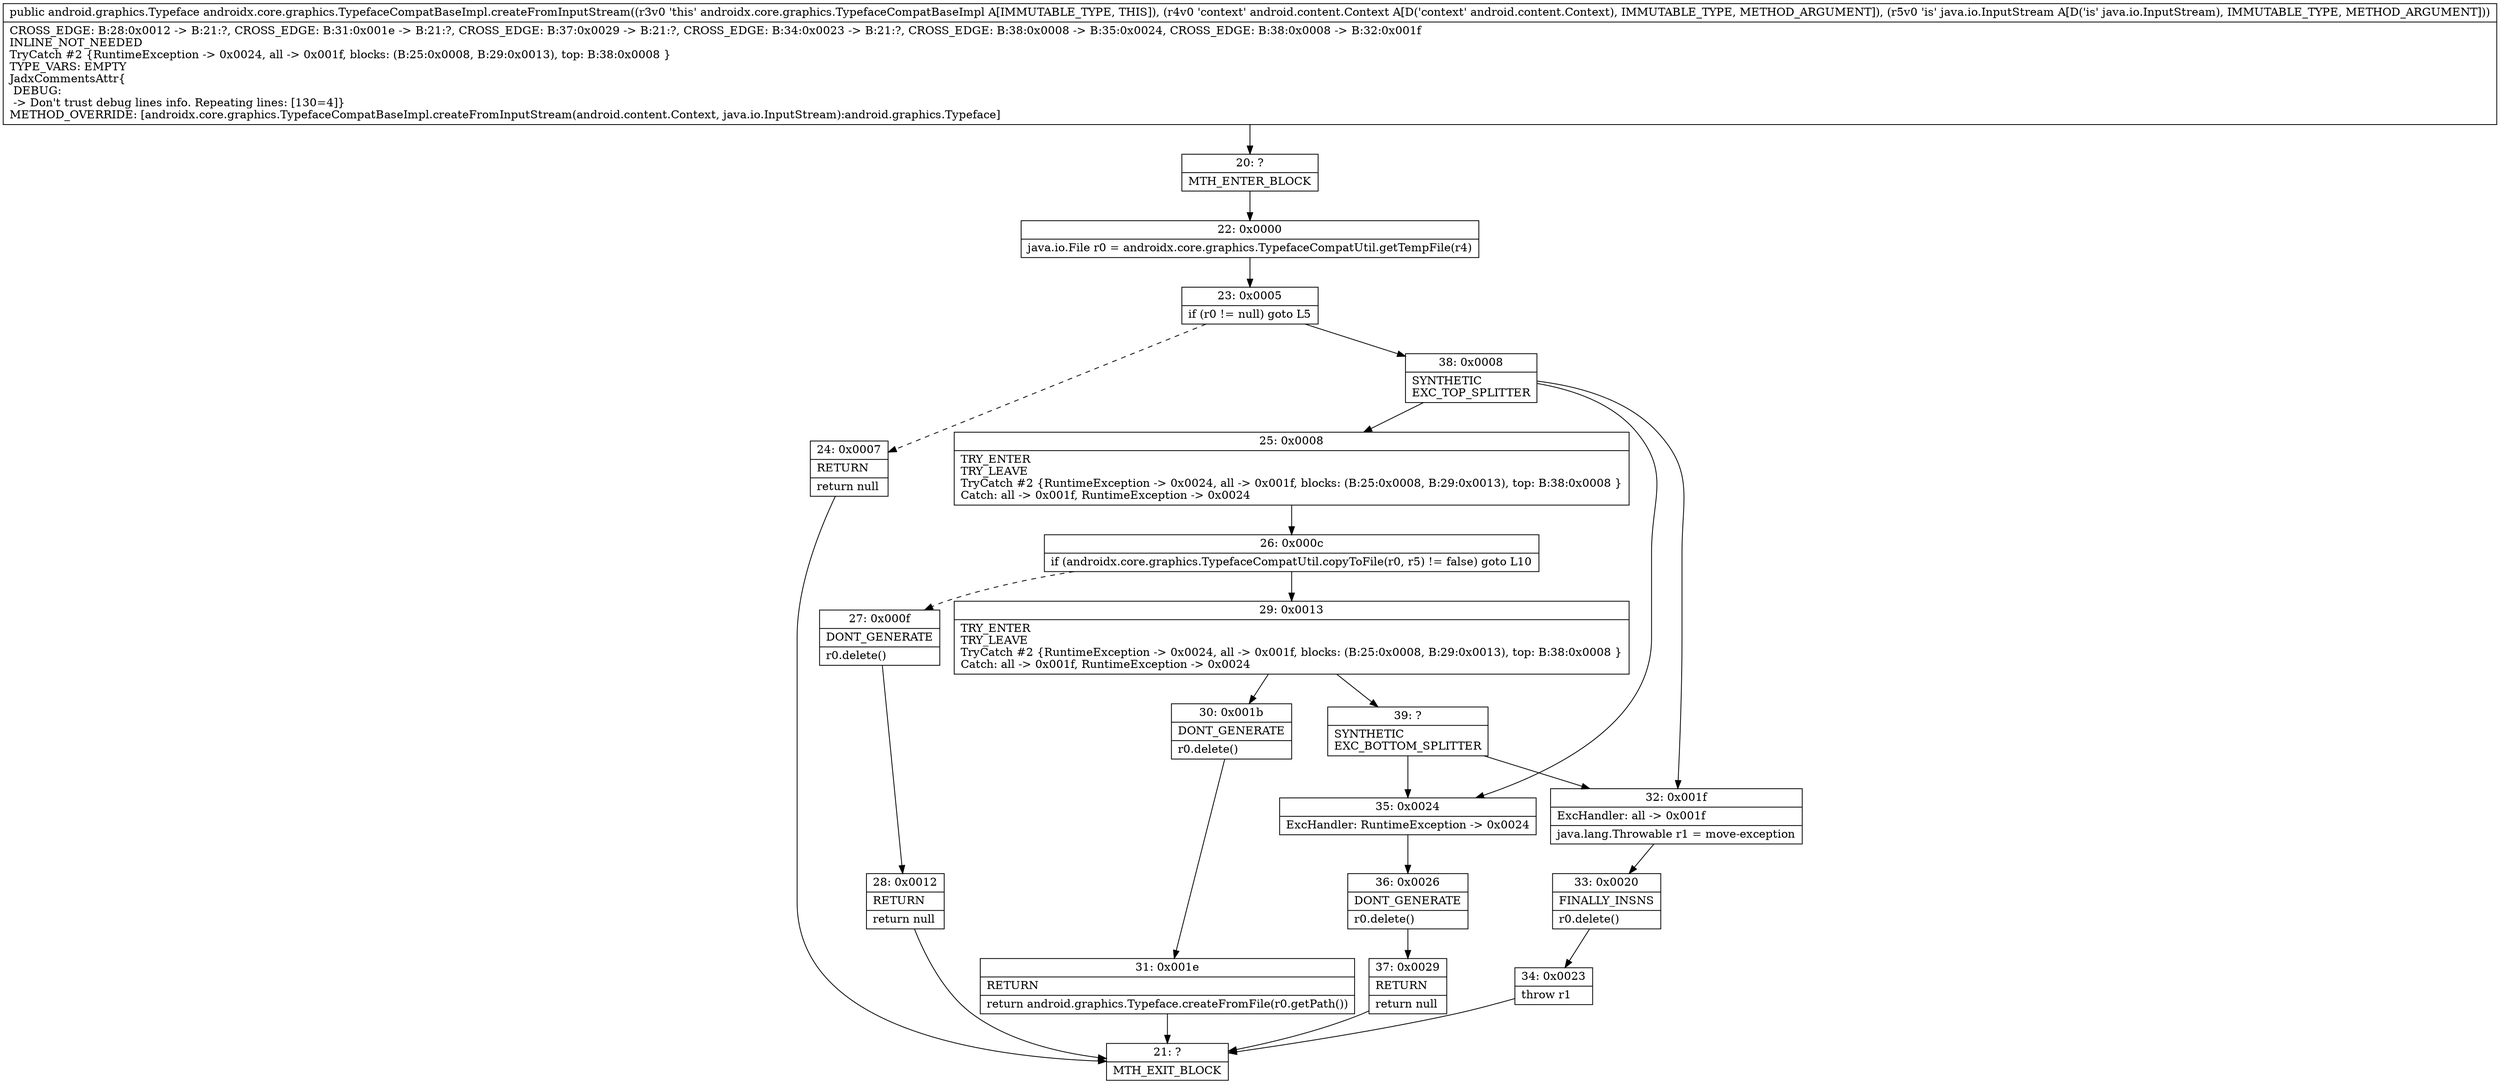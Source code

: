 digraph "CFG forandroidx.core.graphics.TypefaceCompatBaseImpl.createFromInputStream(Landroid\/content\/Context;Ljava\/io\/InputStream;)Landroid\/graphics\/Typeface;" {
Node_20 [shape=record,label="{20\:\ ?|MTH_ENTER_BLOCK\l}"];
Node_22 [shape=record,label="{22\:\ 0x0000|java.io.File r0 = androidx.core.graphics.TypefaceCompatUtil.getTempFile(r4)\l}"];
Node_23 [shape=record,label="{23\:\ 0x0005|if (r0 != null) goto L5\l}"];
Node_24 [shape=record,label="{24\:\ 0x0007|RETURN\l|return null\l}"];
Node_21 [shape=record,label="{21\:\ ?|MTH_EXIT_BLOCK\l}"];
Node_38 [shape=record,label="{38\:\ 0x0008|SYNTHETIC\lEXC_TOP_SPLITTER\l}"];
Node_25 [shape=record,label="{25\:\ 0x0008|TRY_ENTER\lTRY_LEAVE\lTryCatch #2 \{RuntimeException \-\> 0x0024, all \-\> 0x001f, blocks: (B:25:0x0008, B:29:0x0013), top: B:38:0x0008 \}\lCatch: all \-\> 0x001f, RuntimeException \-\> 0x0024\l}"];
Node_26 [shape=record,label="{26\:\ 0x000c|if (androidx.core.graphics.TypefaceCompatUtil.copyToFile(r0, r5) != false) goto L10\l}"];
Node_27 [shape=record,label="{27\:\ 0x000f|DONT_GENERATE\l|r0.delete()\l}"];
Node_28 [shape=record,label="{28\:\ 0x0012|RETURN\l|return null\l}"];
Node_29 [shape=record,label="{29\:\ 0x0013|TRY_ENTER\lTRY_LEAVE\lTryCatch #2 \{RuntimeException \-\> 0x0024, all \-\> 0x001f, blocks: (B:25:0x0008, B:29:0x0013), top: B:38:0x0008 \}\lCatch: all \-\> 0x001f, RuntimeException \-\> 0x0024\l}"];
Node_30 [shape=record,label="{30\:\ 0x001b|DONT_GENERATE\l|r0.delete()\l}"];
Node_31 [shape=record,label="{31\:\ 0x001e|RETURN\l|return android.graphics.Typeface.createFromFile(r0.getPath())\l}"];
Node_39 [shape=record,label="{39\:\ ?|SYNTHETIC\lEXC_BOTTOM_SPLITTER\l}"];
Node_35 [shape=record,label="{35\:\ 0x0024|ExcHandler: RuntimeException \-\> 0x0024\l}"];
Node_36 [shape=record,label="{36\:\ 0x0026|DONT_GENERATE\l|r0.delete()\l}"];
Node_37 [shape=record,label="{37\:\ 0x0029|RETURN\l|return null\l}"];
Node_32 [shape=record,label="{32\:\ 0x001f|ExcHandler: all \-\> 0x001f\l|java.lang.Throwable r1 = move\-exception\l}"];
Node_33 [shape=record,label="{33\:\ 0x0020|FINALLY_INSNS\l|r0.delete()\l}"];
Node_34 [shape=record,label="{34\:\ 0x0023|throw r1\l}"];
MethodNode[shape=record,label="{public android.graphics.Typeface androidx.core.graphics.TypefaceCompatBaseImpl.createFromInputStream((r3v0 'this' androidx.core.graphics.TypefaceCompatBaseImpl A[IMMUTABLE_TYPE, THIS]), (r4v0 'context' android.content.Context A[D('context' android.content.Context), IMMUTABLE_TYPE, METHOD_ARGUMENT]), (r5v0 'is' java.io.InputStream A[D('is' java.io.InputStream), IMMUTABLE_TYPE, METHOD_ARGUMENT]))  | CROSS_EDGE: B:28:0x0012 \-\> B:21:?, CROSS_EDGE: B:31:0x001e \-\> B:21:?, CROSS_EDGE: B:37:0x0029 \-\> B:21:?, CROSS_EDGE: B:34:0x0023 \-\> B:21:?, CROSS_EDGE: B:38:0x0008 \-\> B:35:0x0024, CROSS_EDGE: B:38:0x0008 \-\> B:32:0x001f\lINLINE_NOT_NEEDED\lTryCatch #2 \{RuntimeException \-\> 0x0024, all \-\> 0x001f, blocks: (B:25:0x0008, B:29:0x0013), top: B:38:0x0008 \}\lTYPE_VARS: EMPTY\lJadxCommentsAttr\{\l DEBUG: \l \-\> Don't trust debug lines info. Repeating lines: [130=4]\}\lMETHOD_OVERRIDE: [androidx.core.graphics.TypefaceCompatBaseImpl.createFromInputStream(android.content.Context, java.io.InputStream):android.graphics.Typeface]\l}"];
MethodNode -> Node_20;Node_20 -> Node_22;
Node_22 -> Node_23;
Node_23 -> Node_24[style=dashed];
Node_23 -> Node_38;
Node_24 -> Node_21;
Node_38 -> Node_25;
Node_38 -> Node_35;
Node_38 -> Node_32;
Node_25 -> Node_26;
Node_26 -> Node_27[style=dashed];
Node_26 -> Node_29;
Node_27 -> Node_28;
Node_28 -> Node_21;
Node_29 -> Node_30;
Node_29 -> Node_39;
Node_30 -> Node_31;
Node_31 -> Node_21;
Node_39 -> Node_35;
Node_39 -> Node_32;
Node_35 -> Node_36;
Node_36 -> Node_37;
Node_37 -> Node_21;
Node_32 -> Node_33;
Node_33 -> Node_34;
Node_34 -> Node_21;
}

